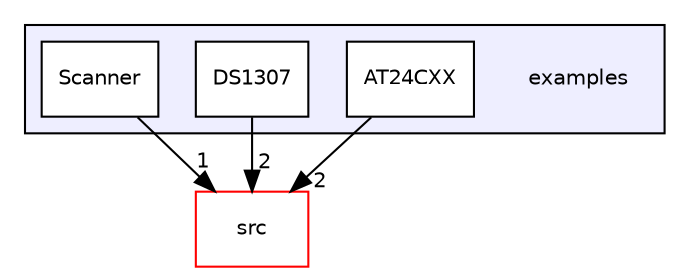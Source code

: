 digraph "examples" {
  compound=true
  node [ fontsize="10", fontname="Helvetica"];
  edge [ labelfontsize="10", labelfontname="Helvetica"];
  subgraph clusterdir_d28a4824dc47e487b107a5db32ef43c4 {
    graph [ bgcolor="#eeeeff", pencolor="black", label="" URL="dir_d28a4824dc47e487b107a5db32ef43c4.html"];
    dir_d28a4824dc47e487b107a5db32ef43c4 [shape=plaintext label="examples"];
    dir_7e51cd7d841741368f981a2ecfabe101 [shape=box label="AT24CXX" color="black" fillcolor="white" style="filled" URL="dir_7e51cd7d841741368f981a2ecfabe101.html"];
    dir_faa9290d4d64a2955aa167816f87e773 [shape=box label="DS1307" color="black" fillcolor="white" style="filled" URL="dir_faa9290d4d64a2955aa167816f87e773.html"];
    dir_3c255463df23486bbba0dcefb1196b0f [shape=box label="Scanner" color="black" fillcolor="white" style="filled" URL="dir_3c255463df23486bbba0dcefb1196b0f.html"];
  }
  dir_68267d1309a1af8e8297ef4c3efbcdba [shape=box label="src" fillcolor="white" style="filled" color="red" URL="dir_68267d1309a1af8e8297ef4c3efbcdba.html"];
  dir_7e51cd7d841741368f981a2ecfabe101->dir_68267d1309a1af8e8297ef4c3efbcdba [headlabel="2", labeldistance=1.5 headhref="dir_000001_000004.html"];
  dir_faa9290d4d64a2955aa167816f87e773->dir_68267d1309a1af8e8297ef4c3efbcdba [headlabel="2", labeldistance=1.5 headhref="dir_000002_000004.html"];
  dir_3c255463df23486bbba0dcefb1196b0f->dir_68267d1309a1af8e8297ef4c3efbcdba [headlabel="1", labeldistance=1.5 headhref="dir_000003_000004.html"];
}
